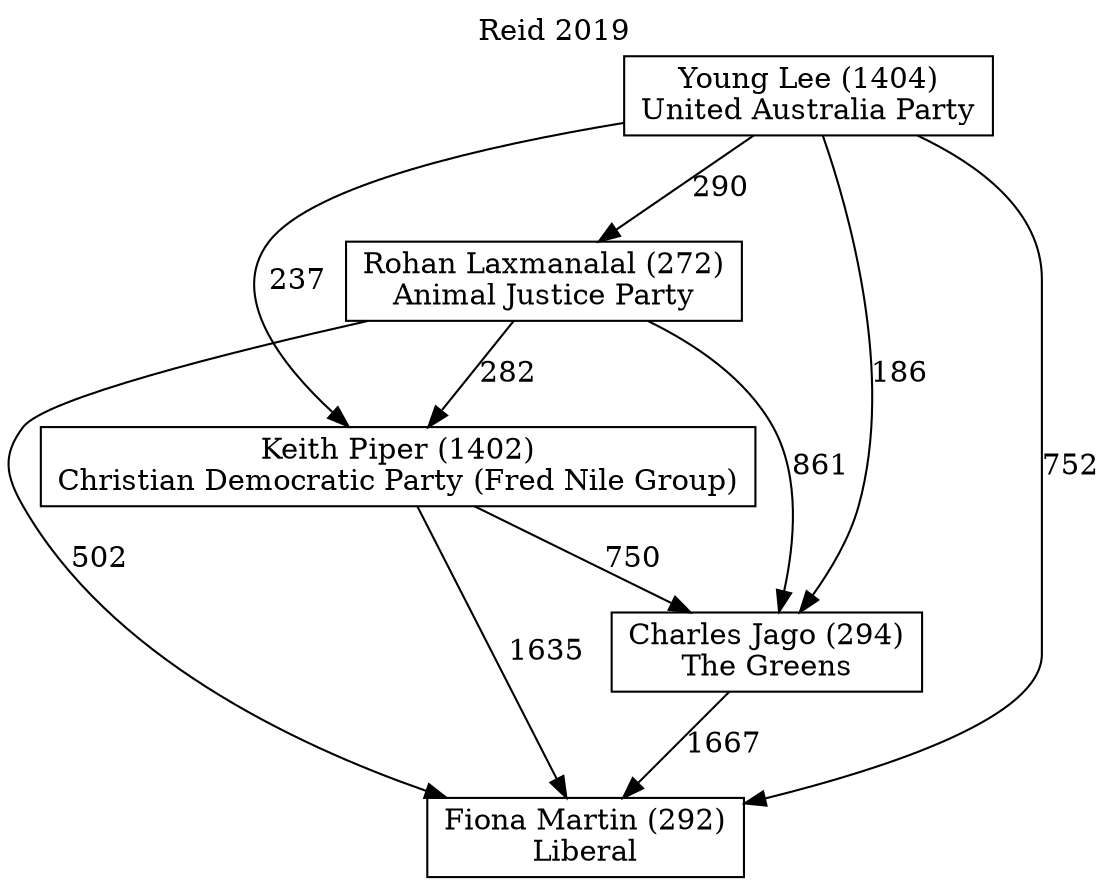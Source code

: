 // House preference flow
digraph "Fiona Martin (292)_Reid_2019" {
	graph [label="Reid 2019" labelloc=t mclimit=10]
	node [shape=box]
	"Fiona Martin (292)" [label="Fiona Martin (292)
Liberal"]
	"Charles Jago (294)" [label="Charles Jago (294)
The Greens"]
	"Keith Piper (1402)" [label="Keith Piper (1402)
Christian Democratic Party (Fred Nile Group)"]
	"Rohan Laxmanalal (272)" [label="Rohan Laxmanalal (272)
Animal Justice Party"]
	"Young Lee (1404)" [label="Young Lee (1404)
United Australia Party"]
	"Charles Jago (294)" -> "Fiona Martin (292)" [label=1667]
	"Keith Piper (1402)" -> "Charles Jago (294)" [label=750]
	"Rohan Laxmanalal (272)" -> "Keith Piper (1402)" [label=282]
	"Young Lee (1404)" -> "Rohan Laxmanalal (272)" [label=290]
	"Keith Piper (1402)" -> "Fiona Martin (292)" [label=1635]
	"Rohan Laxmanalal (272)" -> "Fiona Martin (292)" [label=502]
	"Young Lee (1404)" -> "Fiona Martin (292)" [label=752]
	"Young Lee (1404)" -> "Keith Piper (1402)" [label=237]
	"Rohan Laxmanalal (272)" -> "Charles Jago (294)" [label=861]
	"Young Lee (1404)" -> "Charles Jago (294)" [label=186]
}

